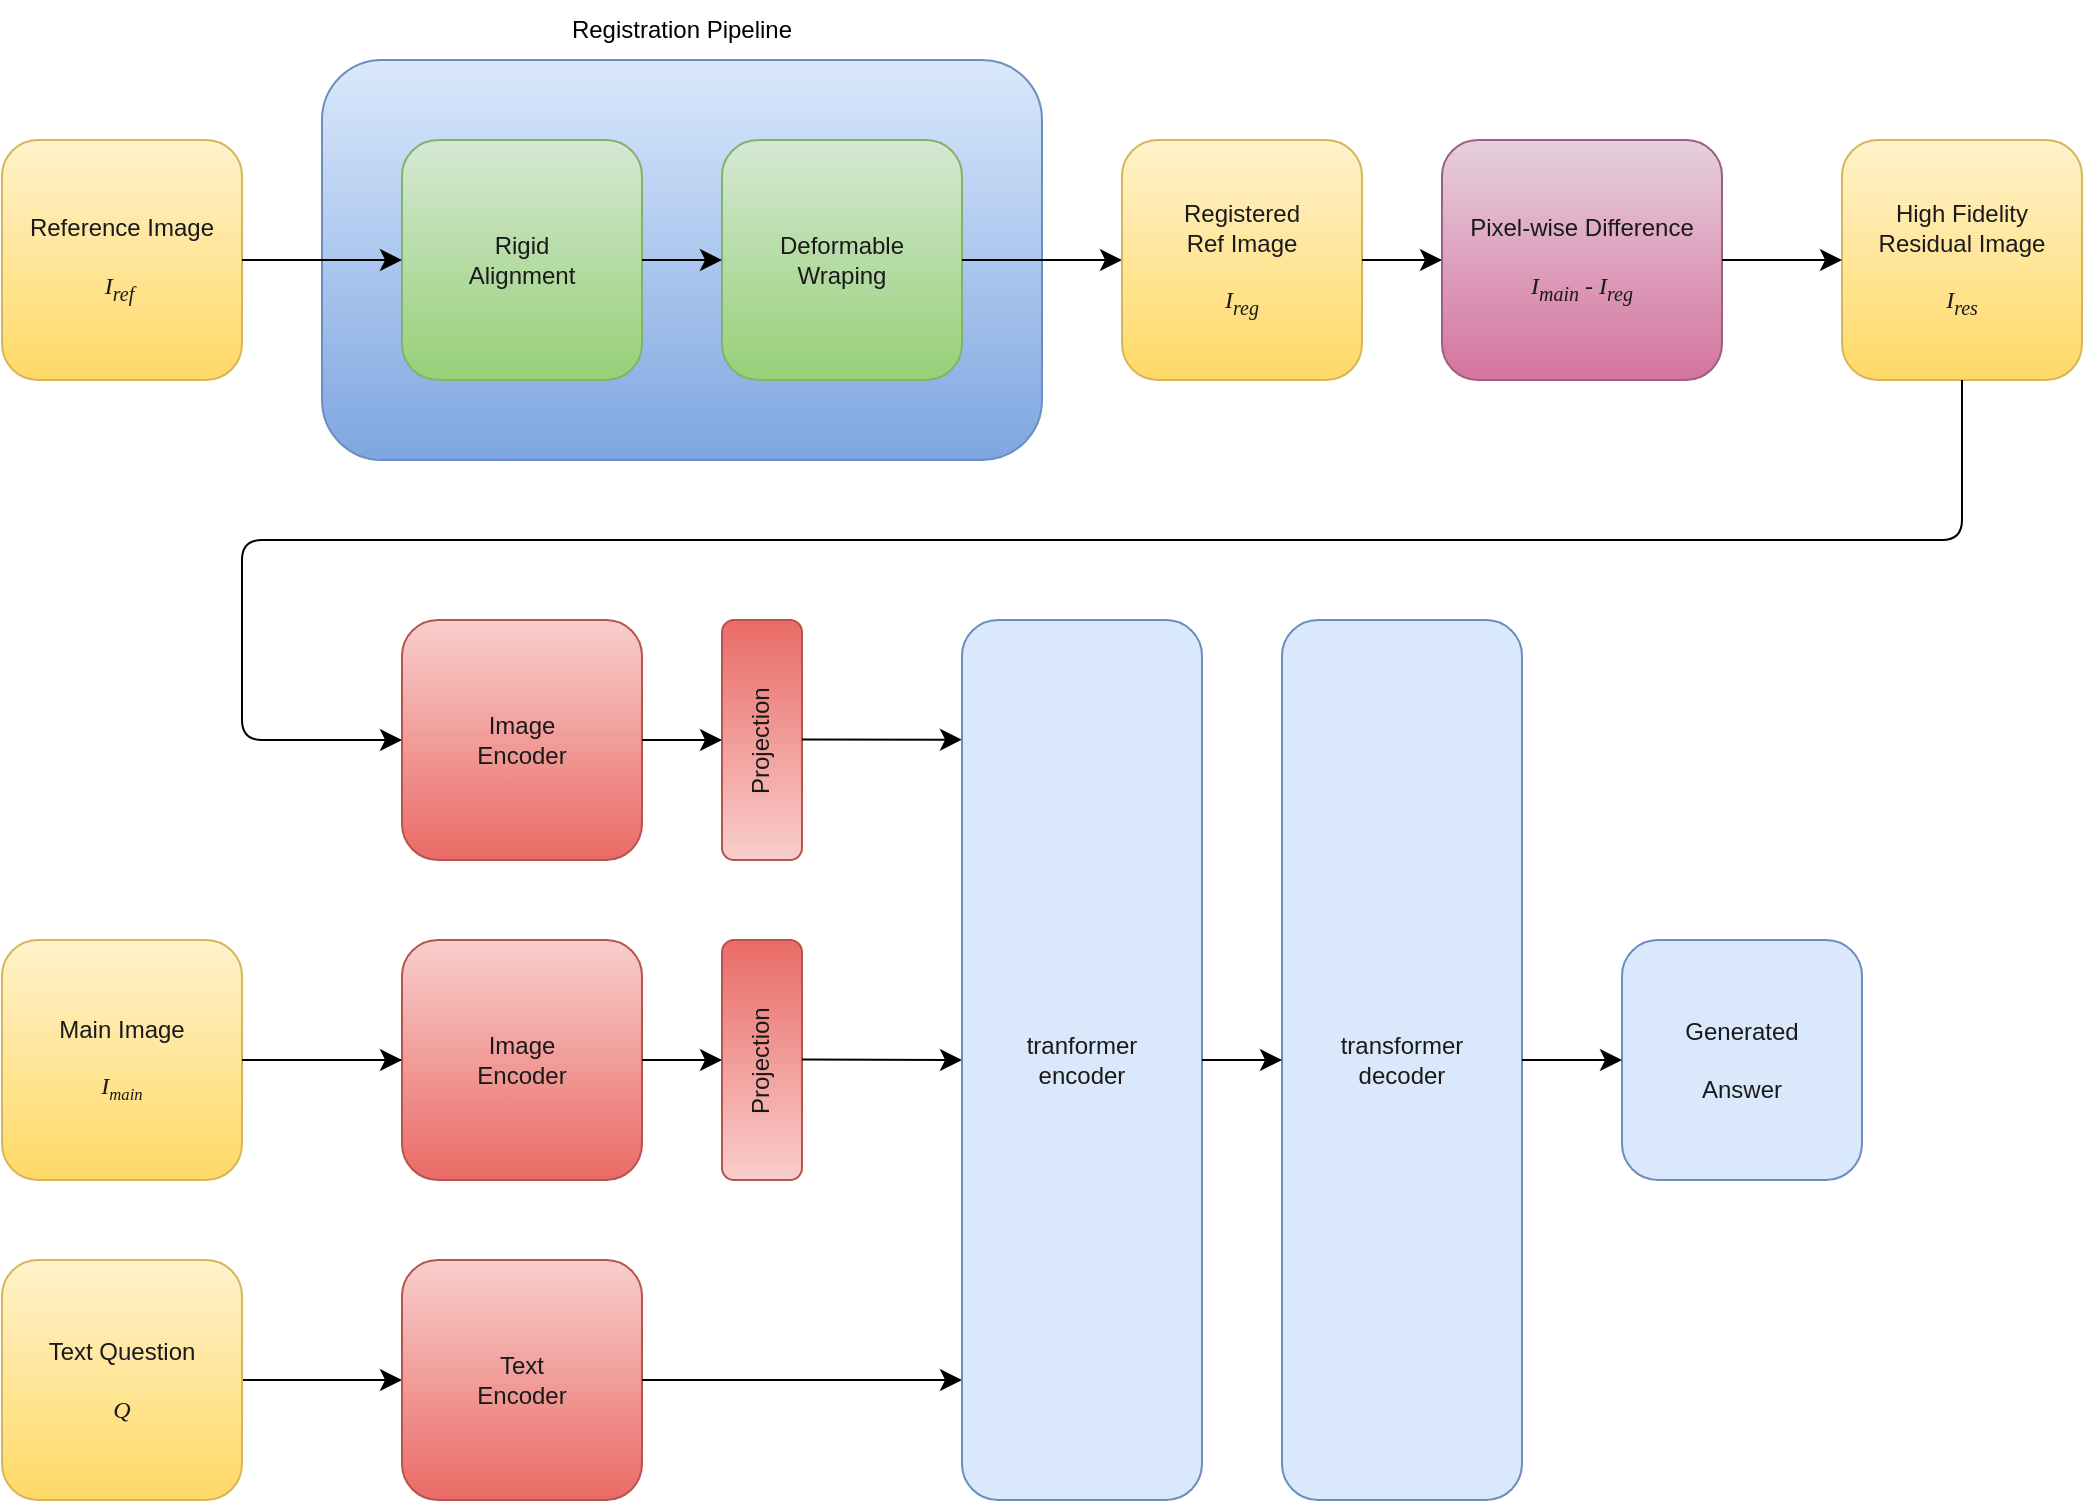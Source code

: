 <mxfile version="27.0.9">
  <diagram name="Page-1" id="EhcB3PH-zPmKsm_EDyx8">
    <mxGraphModel dx="1426" dy="859" grid="1" gridSize="10" guides="1" tooltips="1" connect="1" arrows="1" fold="1" page="1" pageScale="1" pageWidth="850" pageHeight="1100" math="0" shadow="0">
      <root>
        <mxCell id="0" />
        <mxCell id="1" parent="0" />
        <mxCell id="6CnsqeC-LUTwVc9rVep_-9" value="" style="rounded=1;whiteSpace=wrap;html=1;fillColor=#dae8fc;gradientColor=#7ea6e0;strokeColor=#6c8ebf;" parent="1" vertex="1">
          <mxGeometry x="200" y="280" width="360" height="200" as="geometry" />
        </mxCell>
        <mxCell id="6CnsqeC-LUTwVc9rVep_-6" value="Registration Pipeline" style="text;html=1;align=center;verticalAlign=middle;whiteSpace=wrap;rounded=0;" parent="1" vertex="1">
          <mxGeometry x="320" y="250" width="120" height="30" as="geometry" />
        </mxCell>
        <mxCell id="6CnsqeC-LUTwVc9rVep_-7" value="&lt;font style=&quot;color: rgb(26, 26, 26);&quot;&gt;Rigid&lt;/font&gt;&lt;div&gt;&lt;font style=&quot;color: rgb(26, 26, 26);&quot;&gt;Alignment&lt;/font&gt;&lt;/div&gt;" style="rounded=1;whiteSpace=wrap;html=1;fillColor=#d5e8d4;strokeColor=#82b366;gradientColor=#97d077;" parent="1" vertex="1">
          <mxGeometry x="240" y="320" width="120" height="120" as="geometry" />
        </mxCell>
        <mxCell id="6CnsqeC-LUTwVc9rVep_-8" value="&lt;font style=&quot;color: rgb(26, 26, 26);&quot;&gt;Deformable&lt;/font&gt;&lt;div&gt;&lt;font style=&quot;color: rgb(26, 26, 26);&quot;&gt;Wraping&lt;/font&gt;&lt;/div&gt;" style="rounded=1;whiteSpace=wrap;html=1;fillColor=#d5e8d4;gradientColor=#97d077;strokeColor=#82b366;" parent="1" vertex="1">
          <mxGeometry x="400" y="320" width="120" height="120" as="geometry" />
        </mxCell>
        <mxCell id="6CnsqeC-LUTwVc9rVep_-32" style="edgeStyle=none;curved=1;rounded=0;orthogonalLoop=1;jettySize=auto;html=1;entryX=1;entryY=0.5;entryDx=0;entryDy=0;fontSize=12;startSize=8;endSize=8;" parent="1" source="6CnsqeC-LUTwVc9rVep_-10" target="6CnsqeC-LUTwVc9rVep_-22" edge="1">
          <mxGeometry relative="1" as="geometry" />
        </mxCell>
        <mxCell id="6CnsqeC-LUTwVc9rVep_-10" value="&lt;font style=&quot;color: rgb(26, 26, 26);&quot;&gt;Main Image&lt;/font&gt;&lt;div&gt;&lt;font color=&quot;#1a1a1a&quot;&gt;&lt;br&gt;&lt;/font&gt;&lt;div&gt;&lt;font face=&quot;Cambria&quot; style=&quot;color: rgb(26, 26, 26);&quot;&gt;&lt;i&gt;I&lt;span style=&quot;font-size: 10px;&quot;&gt;&lt;sub&gt;main&lt;/sub&gt;&lt;/span&gt;&lt;/i&gt;&lt;/font&gt;&lt;/div&gt;&lt;/div&gt;" style="rounded=1;whiteSpace=wrap;html=1;fillColor=#fff2cc;gradientColor=#ffd966;strokeColor=#d6b656;" parent="1" vertex="1">
          <mxGeometry x="40" y="720" width="120" height="120" as="geometry" />
        </mxCell>
        <mxCell id="6CnsqeC-LUTwVc9rVep_-11" value="&lt;font style=&quot;color: rgb(26, 26, 26);&quot;&gt;Reference Image&lt;/font&gt;&lt;div&gt;&lt;font color=&quot;#1a1a1a&quot;&gt;&lt;br&gt;&lt;/font&gt;&lt;div&gt;&lt;font face=&quot;Cambria&quot; style=&quot;color: rgb(26, 26, 26);&quot;&gt;&lt;i&gt;I&lt;sub&gt;ref&amp;nbsp;&lt;/sub&gt;&lt;/i&gt;&lt;/font&gt;&lt;/div&gt;&lt;/div&gt;" style="rounded=1;whiteSpace=wrap;html=1;fillColor=#fff2cc;gradientColor=#ffd966;strokeColor=#d6b656;" parent="1" vertex="1">
          <mxGeometry x="40" y="320" width="120" height="120" as="geometry" />
        </mxCell>
        <mxCell id="6CnsqeC-LUTwVc9rVep_-13" value="" style="endArrow=classic;html=1;rounded=1;fontSize=12;startSize=8;endSize=8;curved=0;exitX=1;exitY=0.5;exitDx=0;exitDy=0;" parent="1" source="6CnsqeC-LUTwVc9rVep_-8" target="6CnsqeC-LUTwVc9rVep_-15" edge="1">
          <mxGeometry width="50" height="50" relative="1" as="geometry">
            <mxPoint x="530" y="380" as="sourcePoint" />
            <mxPoint x="610" y="379.8" as="targetPoint" />
            <Array as="points" />
          </mxGeometry>
        </mxCell>
        <mxCell id="6CnsqeC-LUTwVc9rVep_-15" value="&lt;font&gt;&lt;font color=&quot;#1a1a1a&quot;&gt;Registered&lt;/font&gt;&lt;br&gt;&lt;/font&gt;&lt;div&gt;&lt;font style=&quot;color: rgb(26, 26, 26);&quot;&gt;Ref Image&lt;br&gt;&lt;/font&gt;&lt;/div&gt;&lt;div&gt;&lt;font style=&quot;color: rgb(26, 26, 26);&quot;&gt;&lt;br&gt;&lt;/font&gt;&lt;/div&gt;&lt;div&gt;&lt;font face=&quot;Cambria&quot; style=&quot;color: rgb(26, 26, 26);&quot;&gt;&lt;i style=&quot;&quot;&gt;I&lt;sub style=&quot;&quot;&gt;reg&lt;/sub&gt;&lt;/i&gt;&lt;/font&gt;&lt;/div&gt;" style="rounded=1;whiteSpace=wrap;html=1;fillColor=#fff2cc;gradientColor=#ffd966;strokeColor=#d6b656;" parent="1" vertex="1">
          <mxGeometry x="600" y="320" width="120" height="120" as="geometry" />
        </mxCell>
        <mxCell id="6CnsqeC-LUTwVc9rVep_-16" value="&lt;font color=&quot;#1a1a1a&quot;&gt;Pixel-wise Difference&lt;/font&gt;&lt;div&gt;&lt;font color=&quot;#1a1a1a&quot;&gt;&lt;br&gt;&lt;/font&gt;&lt;div&gt;&lt;font face=&quot;Cambria&quot; style=&quot;color: rgb(26, 26, 26);&quot;&gt;&lt;i&gt;I&lt;sub&gt;main&lt;/sub&gt;&amp;nbsp;- I&lt;sub style=&quot;&quot;&gt;reg&lt;/sub&gt;&lt;/i&gt;&lt;/font&gt;&lt;/div&gt;&lt;/div&gt;" style="rounded=1;whiteSpace=wrap;html=1;fillColor=#e6d0de;strokeColor=#996185;gradientColor=#d5739d;" parent="1" vertex="1">
          <mxGeometry x="760" y="320" width="140" height="120" as="geometry" />
        </mxCell>
        <mxCell id="6CnsqeC-LUTwVc9rVep_-17" value="" style="endArrow=classic;html=1;rounded=1;fontSize=12;startSize=8;endSize=8;curved=0;exitX=1;exitY=0.5;exitDx=0;exitDy=0;entryX=0;entryY=0.5;entryDx=0;entryDy=0;" parent="1" source="6CnsqeC-LUTwVc9rVep_-15" target="6CnsqeC-LUTwVc9rVep_-16" edge="1">
          <mxGeometry width="50" height="50" relative="1" as="geometry">
            <mxPoint x="710" y="210" as="sourcePoint" />
            <mxPoint x="790" y="210" as="targetPoint" />
            <Array as="points" />
          </mxGeometry>
        </mxCell>
        <mxCell id="6CnsqeC-LUTwVc9rVep_-18" value="&lt;font color=&quot;#1a1a1a&quot;&gt;High Fidelity&lt;/font&gt;&lt;div&gt;&lt;font color=&quot;#1a1a1a&quot;&gt;Residual Image&lt;br&gt;&lt;/font&gt;&lt;div&gt;&lt;font style=&quot;color: rgb(26, 26, 26);&quot;&gt;&lt;br&gt;&lt;/font&gt;&lt;/div&gt;&lt;div&gt;&lt;font face=&quot;Cambria&quot; style=&quot;color: rgb(26, 26, 26);&quot;&gt;&lt;i style=&quot;&quot;&gt;I&lt;sub style=&quot;&quot;&gt;res&lt;/sub&gt;&lt;/i&gt;&lt;/font&gt;&lt;/div&gt;&lt;/div&gt;" style="rounded=1;whiteSpace=wrap;html=1;fillColor=#fff2cc;gradientColor=#ffd966;strokeColor=#d6b656;" parent="1" vertex="1">
          <mxGeometry x="960" y="320" width="120" height="120" as="geometry" />
        </mxCell>
        <mxCell id="6CnsqeC-LUTwVc9rVep_-19" value="" style="endArrow=classic;html=1;rounded=1;fontSize=12;startSize=8;endSize=8;curved=0;exitX=1;exitY=0.5;exitDx=0;exitDy=0;entryX=0;entryY=0.5;entryDx=0;entryDy=0;" parent="1" source="6CnsqeC-LUTwVc9rVep_-16" target="6CnsqeC-LUTwVc9rVep_-18" edge="1">
          <mxGeometry width="50" height="50" relative="1" as="geometry">
            <mxPoint x="970" y="470" as="sourcePoint" />
            <mxPoint x="1010" y="470" as="targetPoint" />
            <Array as="points" />
          </mxGeometry>
        </mxCell>
        <mxCell id="6CnsqeC-LUTwVc9rVep_-20" value="" style="endArrow=classic;html=1;rounded=0;fontSize=12;startSize=8;endSize=8;curved=1;exitX=1;exitY=0.5;exitDx=0;exitDy=0;" parent="1" source="6CnsqeC-LUTwVc9rVep_-11" target="6CnsqeC-LUTwVc9rVep_-7" edge="1">
          <mxGeometry width="50" height="50" relative="1" as="geometry">
            <mxPoint x="290" y="520" as="sourcePoint" />
            <mxPoint x="340" y="470" as="targetPoint" />
          </mxGeometry>
        </mxCell>
        <mxCell id="6CnsqeC-LUTwVc9rVep_-21" value="" style="endArrow=classic;html=1;rounded=0;fontSize=12;startSize=8;endSize=8;curved=1;exitX=1;exitY=0.5;exitDx=0;exitDy=0;entryX=0;entryY=0.5;entryDx=0;entryDy=0;" parent="1" source="6CnsqeC-LUTwVc9rVep_-7" target="6CnsqeC-LUTwVc9rVep_-8" edge="1">
          <mxGeometry width="50" height="50" relative="1" as="geometry">
            <mxPoint x="170" y="390" as="sourcePoint" />
            <mxPoint x="250" y="390" as="targetPoint" />
          </mxGeometry>
        </mxCell>
        <mxCell id="6CnsqeC-LUTwVc9rVep_-22" value="&lt;font color=&quot;#1a1a1a&quot;&gt;Image&lt;br&gt;Encoder&lt;/font&gt;" style="rounded=1;whiteSpace=wrap;html=1;fillColor=#f8cecc;gradientColor=#ea6b66;strokeColor=#b85450;" parent="1" vertex="1">
          <mxGeometry x="240" y="720" width="120" height="120" as="geometry" />
        </mxCell>
        <mxCell id="6CnsqeC-LUTwVc9rVep_-23" value="" style="endArrow=classic;html=1;rounded=1;fontSize=12;startSize=8;endSize=8;curved=0;exitX=1;exitY=0.5;exitDx=0;exitDy=0;entryX=0;entryY=0.5;entryDx=0;entryDy=0;" parent="1" source="6CnsqeC-LUTwVc9rVep_-10" target="6CnsqeC-LUTwVc9rVep_-22" edge="1">
          <mxGeometry width="50" height="50" relative="1" as="geometry">
            <mxPoint x="170" y="710" as="sourcePoint" />
            <mxPoint x="230" y="710" as="targetPoint" />
            <Array as="points" />
          </mxGeometry>
        </mxCell>
        <mxCell id="6CnsqeC-LUTwVc9rVep_-24" value="&lt;font color=&quot;#1a1a1a&quot;&gt;Image&lt;br&gt;Encoder&lt;/font&gt;" style="rounded=1;whiteSpace=wrap;html=1;fillColor=#f8cecc;gradientColor=#ea6b66;strokeColor=#b85450;" parent="1" vertex="1">
          <mxGeometry x="240" y="560" width="120" height="120" as="geometry" />
        </mxCell>
        <mxCell id="6CnsqeC-LUTwVc9rVep_-25" value="" style="endArrow=classic;html=1;rounded=1;fontSize=12;startSize=8;endSize=8;curved=0;exitX=0.5;exitY=1;exitDx=0;exitDy=0;entryX=0;entryY=0.5;entryDx=0;entryDy=0;" parent="1" source="6CnsqeC-LUTwVc9rVep_-18" target="6CnsqeC-LUTwVc9rVep_-24" edge="1">
          <mxGeometry width="50" height="50" relative="1" as="geometry">
            <mxPoint x="990" y="490" as="sourcePoint" />
            <mxPoint x="160" y="620" as="targetPoint" />
            <Array as="points">
              <mxPoint x="1020" y="520" />
              <mxPoint x="590" y="520" />
              <mxPoint x="160" y="520" />
              <mxPoint x="160" y="620" />
            </Array>
          </mxGeometry>
        </mxCell>
        <mxCell id="6CnsqeC-LUTwVc9rVep_-28" value="" style="edgeStyle=none;curved=1;rounded=0;orthogonalLoop=1;jettySize=auto;html=1;fontSize=12;startSize=8;endSize=8;" parent="1" source="6CnsqeC-LUTwVc9rVep_-26" target="6CnsqeC-LUTwVc9rVep_-27" edge="1">
          <mxGeometry relative="1" as="geometry" />
        </mxCell>
        <mxCell id="6CnsqeC-LUTwVc9rVep_-26" value="&lt;font color=&quot;#1a1a1a&quot;&gt;Text Question&lt;/font&gt;&lt;br&gt;&lt;div&gt;&lt;font color=&quot;#1a1a1a&quot;&gt;&lt;br&gt;&lt;/font&gt;&lt;div&gt;&lt;font face=&quot;Cambria&quot; color=&quot;#1a1a1a&quot;&gt;&lt;i&gt;Q&lt;/i&gt;&lt;/font&gt;&lt;/div&gt;&lt;/div&gt;" style="rounded=1;whiteSpace=wrap;html=1;fillColor=#fff2cc;gradientColor=#ffd966;strokeColor=#d6b656;" parent="1" vertex="1">
          <mxGeometry x="40" y="880" width="120" height="120" as="geometry" />
        </mxCell>
        <mxCell id="6CnsqeC-LUTwVc9rVep_-27" value="&lt;font color=&quot;#1a1a1a&quot;&gt;Text&lt;br&gt;Encoder&lt;/font&gt;" style="rounded=1;whiteSpace=wrap;html=1;fillColor=#f8cecc;gradientColor=#ea6b66;strokeColor=#b85450;" parent="1" vertex="1">
          <mxGeometry x="240" y="880" width="120" height="120" as="geometry" />
        </mxCell>
        <mxCell id="6CnsqeC-LUTwVc9rVep_-29" value="&lt;font color=&quot;#1a1a1a&quot;&gt;Projection&lt;/font&gt;" style="rounded=1;whiteSpace=wrap;html=1;fillColor=#f8cecc;gradientColor=#ea6b66;strokeColor=#b85450;textDirection=vertical-rl;rotation=-180;" parent="1" vertex="1">
          <mxGeometry x="400" y="720" width="40" height="120" as="geometry" />
        </mxCell>
        <mxCell id="6CnsqeC-LUTwVc9rVep_-30" value="&lt;font color=&quot;#1a1a1a&quot;&gt;Projection&lt;/font&gt;" style="rounded=1;whiteSpace=wrap;html=1;fillColor=#f8cecc;gradientColor=#ea6b66;strokeColor=#b85450;textDirection=vertical-rl;rotation=-180;" parent="1" vertex="1">
          <mxGeometry x="400" y="560" width="40" height="120" as="geometry" />
        </mxCell>
        <mxCell id="6CnsqeC-LUTwVc9rVep_-31" value="" style="endArrow=classic;html=1;rounded=1;fontSize=12;startSize=8;endSize=8;curved=0;exitX=1;exitY=0.5;exitDx=0;exitDy=0;entryX=1;entryY=0.5;entryDx=0;entryDy=0;" parent="1" source="6CnsqeC-LUTwVc9rVep_-22" target="6CnsqeC-LUTwVc9rVep_-29" edge="1">
          <mxGeometry width="50" height="50" relative="1" as="geometry">
            <mxPoint x="170" y="790" as="sourcePoint" />
            <mxPoint x="250" y="790" as="targetPoint" />
            <Array as="points" />
          </mxGeometry>
        </mxCell>
        <mxCell id="6CnsqeC-LUTwVc9rVep_-33" value="" style="endArrow=classic;html=1;rounded=1;fontSize=12;startSize=8;endSize=8;curved=0;exitX=1;exitY=0.5;exitDx=0;exitDy=0;entryX=1;entryY=0.5;entryDx=0;entryDy=0;" parent="1" source="6CnsqeC-LUTwVc9rVep_-24" target="6CnsqeC-LUTwVc9rVep_-30" edge="1">
          <mxGeometry width="50" height="50" relative="1" as="geometry">
            <mxPoint x="360" y="630" as="sourcePoint" />
            <mxPoint x="400" y="630" as="targetPoint" />
            <Array as="points" />
          </mxGeometry>
        </mxCell>
        <mxCell id="6CnsqeC-LUTwVc9rVep_-34" value="&lt;font color=&quot;#1a1a1a&quot;&gt;transformer&lt;/font&gt;&lt;div&gt;&lt;font color=&quot;#1a1a1a&quot;&gt;decoder&lt;/font&gt;&lt;/div&gt;" style="rounded=1;whiteSpace=wrap;html=1;fillColor=#dae8fc;strokeColor=#6c8ebf;" parent="1" vertex="1">
          <mxGeometry x="680" y="560" width="120" height="440" as="geometry" />
        </mxCell>
        <mxCell id="6CnsqeC-LUTwVc9rVep_-35" value="&lt;font color=&quot;#1a1a1a&quot;&gt;Generated&lt;br&gt;&lt;br&gt;Answer&lt;/font&gt;" style="rounded=1;whiteSpace=wrap;html=1;fillColor=#dae8fc;strokeColor=#6c8ebf;" parent="1" vertex="1">
          <mxGeometry x="850" y="720" width="120" height="120" as="geometry" />
        </mxCell>
        <mxCell id="6CnsqeC-LUTwVc9rVep_-36" value="" style="endArrow=classic;html=1;rounded=1;fontSize=12;startSize=8;endSize=8;curved=0;exitX=1;exitY=0.5;exitDx=0;exitDy=0;" parent="1" source="6CnsqeC-LUTwVc9rVep_-27" edge="1">
          <mxGeometry width="50" height="50" relative="1" as="geometry">
            <mxPoint x="385" y="939.5" as="sourcePoint" />
            <mxPoint x="520" y="940" as="targetPoint" />
            <Array as="points" />
          </mxGeometry>
        </mxCell>
        <mxCell id="6CnsqeC-LUTwVc9rVep_-37" value="" style="endArrow=classic;html=1;rounded=1;fontSize=12;startSize=8;endSize=8;curved=0;exitX=1;exitY=0.5;exitDx=0;exitDy=0;entryX=0;entryY=0.5;entryDx=0;entryDy=0;" parent="1" edge="1" target="JMQ8X-CH5NXc84x978jP-1">
          <mxGeometry width="50" height="50" relative="1" as="geometry">
            <mxPoint x="440" y="779.8" as="sourcePoint" />
            <mxPoint x="480" y="779.8" as="targetPoint" />
            <Array as="points" />
          </mxGeometry>
        </mxCell>
        <mxCell id="6CnsqeC-LUTwVc9rVep_-38" value="" style="endArrow=classic;html=1;rounded=1;fontSize=12;startSize=8;endSize=8;curved=0;exitX=1;exitY=0.5;exitDx=0;exitDy=0;entryX=0;entryY=0.136;entryDx=0;entryDy=0;entryPerimeter=0;" parent="1" edge="1" target="JMQ8X-CH5NXc84x978jP-1">
          <mxGeometry width="50" height="50" relative="1" as="geometry">
            <mxPoint x="440" y="619.8" as="sourcePoint" />
            <mxPoint x="480" y="619.8" as="targetPoint" />
            <Array as="points" />
          </mxGeometry>
        </mxCell>
        <mxCell id="6CnsqeC-LUTwVc9rVep_-39" value="" style="endArrow=classic;html=1;rounded=1;fontSize=12;startSize=8;endSize=8;curved=0;exitX=1;exitY=0.5;exitDx=0;exitDy=0;" parent="1" source="6CnsqeC-LUTwVc9rVep_-34" target="6CnsqeC-LUTwVc9rVep_-35" edge="1">
          <mxGeometry width="50" height="50" relative="1" as="geometry">
            <mxPoint x="620" y="870" as="sourcePoint" />
            <mxPoint x="740" y="870" as="targetPoint" />
            <Array as="points" />
          </mxGeometry>
        </mxCell>
        <mxCell id="JMQ8X-CH5NXc84x978jP-1" value="&lt;font color=&quot;#1a1a1a&quot;&gt;tranformer&lt;/font&gt;&lt;div&gt;&lt;font color=&quot;#1a1a1a&quot;&gt;encoder&lt;/font&gt;&lt;/div&gt;" style="rounded=1;whiteSpace=wrap;html=1;fillColor=#dae8fc;strokeColor=#6c8ebf;" vertex="1" parent="1">
          <mxGeometry x="520" y="560" width="120" height="440" as="geometry" />
        </mxCell>
        <mxCell id="JMQ8X-CH5NXc84x978jP-2" value="" style="endArrow=classic;html=1;rounded=1;fontSize=12;startSize=8;endSize=8;curved=0;entryX=0;entryY=0.5;entryDx=0;entryDy=0;" edge="1" parent="1" target="6CnsqeC-LUTwVc9rVep_-34">
          <mxGeometry width="50" height="50" relative="1" as="geometry">
            <mxPoint x="640" y="780" as="sourcePoint" />
            <mxPoint x="530" y="790" as="targetPoint" />
            <Array as="points" />
          </mxGeometry>
        </mxCell>
      </root>
    </mxGraphModel>
  </diagram>
</mxfile>
